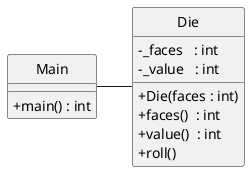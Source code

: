 @startuml
skinparam classAttributeIconSize 0
hide circle

class Die {
-_faces   : int
-_value   : int
+Die(faces : int)
+faces()  : int
+value()  : int
+roll() 
}
class Main {
+ main() : int
}
Main -right- Die

@enduml


